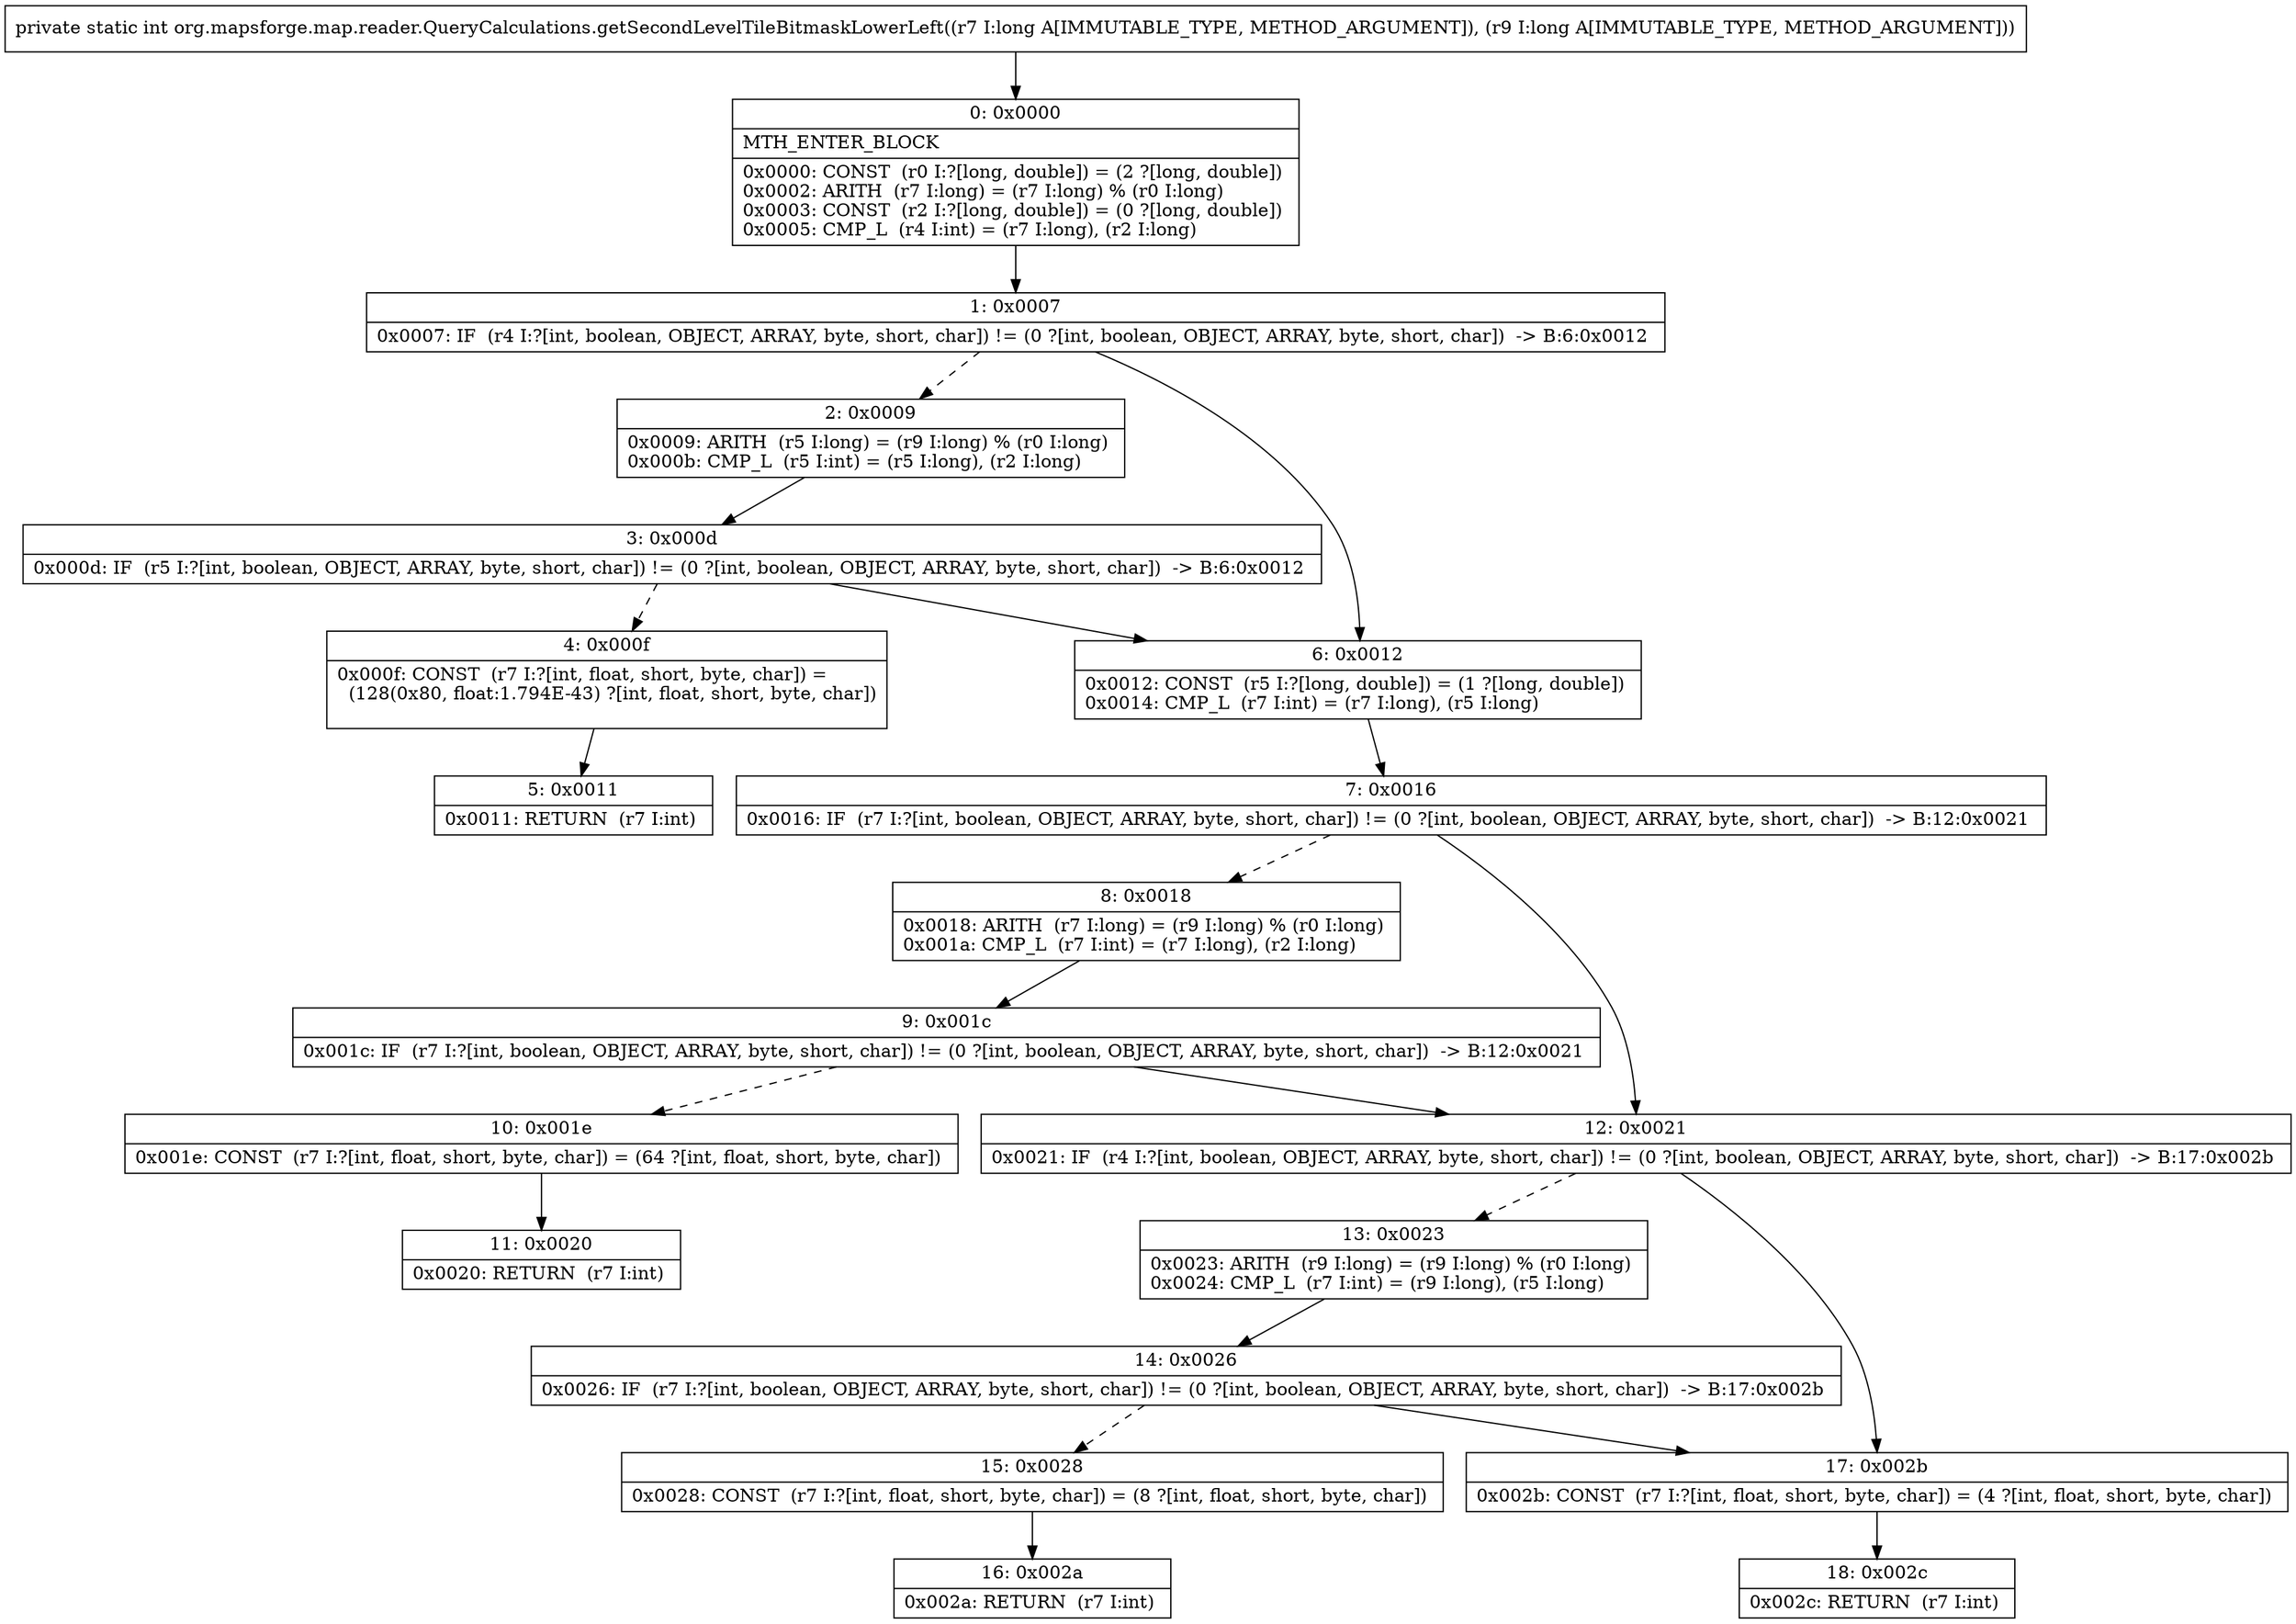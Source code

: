 digraph "CFG fororg.mapsforge.map.reader.QueryCalculations.getSecondLevelTileBitmaskLowerLeft(JJ)I" {
Node_0 [shape=record,label="{0\:\ 0x0000|MTH_ENTER_BLOCK\l|0x0000: CONST  (r0 I:?[long, double]) = (2 ?[long, double]) \l0x0002: ARITH  (r7 I:long) = (r7 I:long) % (r0 I:long) \l0x0003: CONST  (r2 I:?[long, double]) = (0 ?[long, double]) \l0x0005: CMP_L  (r4 I:int) = (r7 I:long), (r2 I:long) \l}"];
Node_1 [shape=record,label="{1\:\ 0x0007|0x0007: IF  (r4 I:?[int, boolean, OBJECT, ARRAY, byte, short, char]) != (0 ?[int, boolean, OBJECT, ARRAY, byte, short, char])  \-\> B:6:0x0012 \l}"];
Node_2 [shape=record,label="{2\:\ 0x0009|0x0009: ARITH  (r5 I:long) = (r9 I:long) % (r0 I:long) \l0x000b: CMP_L  (r5 I:int) = (r5 I:long), (r2 I:long) \l}"];
Node_3 [shape=record,label="{3\:\ 0x000d|0x000d: IF  (r5 I:?[int, boolean, OBJECT, ARRAY, byte, short, char]) != (0 ?[int, boolean, OBJECT, ARRAY, byte, short, char])  \-\> B:6:0x0012 \l}"];
Node_4 [shape=record,label="{4\:\ 0x000f|0x000f: CONST  (r7 I:?[int, float, short, byte, char]) = \l  (128(0x80, float:1.794E\-43) ?[int, float, short, byte, char])\l \l}"];
Node_5 [shape=record,label="{5\:\ 0x0011|0x0011: RETURN  (r7 I:int) \l}"];
Node_6 [shape=record,label="{6\:\ 0x0012|0x0012: CONST  (r5 I:?[long, double]) = (1 ?[long, double]) \l0x0014: CMP_L  (r7 I:int) = (r7 I:long), (r5 I:long) \l}"];
Node_7 [shape=record,label="{7\:\ 0x0016|0x0016: IF  (r7 I:?[int, boolean, OBJECT, ARRAY, byte, short, char]) != (0 ?[int, boolean, OBJECT, ARRAY, byte, short, char])  \-\> B:12:0x0021 \l}"];
Node_8 [shape=record,label="{8\:\ 0x0018|0x0018: ARITH  (r7 I:long) = (r9 I:long) % (r0 I:long) \l0x001a: CMP_L  (r7 I:int) = (r7 I:long), (r2 I:long) \l}"];
Node_9 [shape=record,label="{9\:\ 0x001c|0x001c: IF  (r7 I:?[int, boolean, OBJECT, ARRAY, byte, short, char]) != (0 ?[int, boolean, OBJECT, ARRAY, byte, short, char])  \-\> B:12:0x0021 \l}"];
Node_10 [shape=record,label="{10\:\ 0x001e|0x001e: CONST  (r7 I:?[int, float, short, byte, char]) = (64 ?[int, float, short, byte, char]) \l}"];
Node_11 [shape=record,label="{11\:\ 0x0020|0x0020: RETURN  (r7 I:int) \l}"];
Node_12 [shape=record,label="{12\:\ 0x0021|0x0021: IF  (r4 I:?[int, boolean, OBJECT, ARRAY, byte, short, char]) != (0 ?[int, boolean, OBJECT, ARRAY, byte, short, char])  \-\> B:17:0x002b \l}"];
Node_13 [shape=record,label="{13\:\ 0x0023|0x0023: ARITH  (r9 I:long) = (r9 I:long) % (r0 I:long) \l0x0024: CMP_L  (r7 I:int) = (r9 I:long), (r5 I:long) \l}"];
Node_14 [shape=record,label="{14\:\ 0x0026|0x0026: IF  (r7 I:?[int, boolean, OBJECT, ARRAY, byte, short, char]) != (0 ?[int, boolean, OBJECT, ARRAY, byte, short, char])  \-\> B:17:0x002b \l}"];
Node_15 [shape=record,label="{15\:\ 0x0028|0x0028: CONST  (r7 I:?[int, float, short, byte, char]) = (8 ?[int, float, short, byte, char]) \l}"];
Node_16 [shape=record,label="{16\:\ 0x002a|0x002a: RETURN  (r7 I:int) \l}"];
Node_17 [shape=record,label="{17\:\ 0x002b|0x002b: CONST  (r7 I:?[int, float, short, byte, char]) = (4 ?[int, float, short, byte, char]) \l}"];
Node_18 [shape=record,label="{18\:\ 0x002c|0x002c: RETURN  (r7 I:int) \l}"];
MethodNode[shape=record,label="{private static int org.mapsforge.map.reader.QueryCalculations.getSecondLevelTileBitmaskLowerLeft((r7 I:long A[IMMUTABLE_TYPE, METHOD_ARGUMENT]), (r9 I:long A[IMMUTABLE_TYPE, METHOD_ARGUMENT])) }"];
MethodNode -> Node_0;
Node_0 -> Node_1;
Node_1 -> Node_2[style=dashed];
Node_1 -> Node_6;
Node_2 -> Node_3;
Node_3 -> Node_4[style=dashed];
Node_3 -> Node_6;
Node_4 -> Node_5;
Node_6 -> Node_7;
Node_7 -> Node_8[style=dashed];
Node_7 -> Node_12;
Node_8 -> Node_9;
Node_9 -> Node_10[style=dashed];
Node_9 -> Node_12;
Node_10 -> Node_11;
Node_12 -> Node_13[style=dashed];
Node_12 -> Node_17;
Node_13 -> Node_14;
Node_14 -> Node_15[style=dashed];
Node_14 -> Node_17;
Node_15 -> Node_16;
Node_17 -> Node_18;
}

